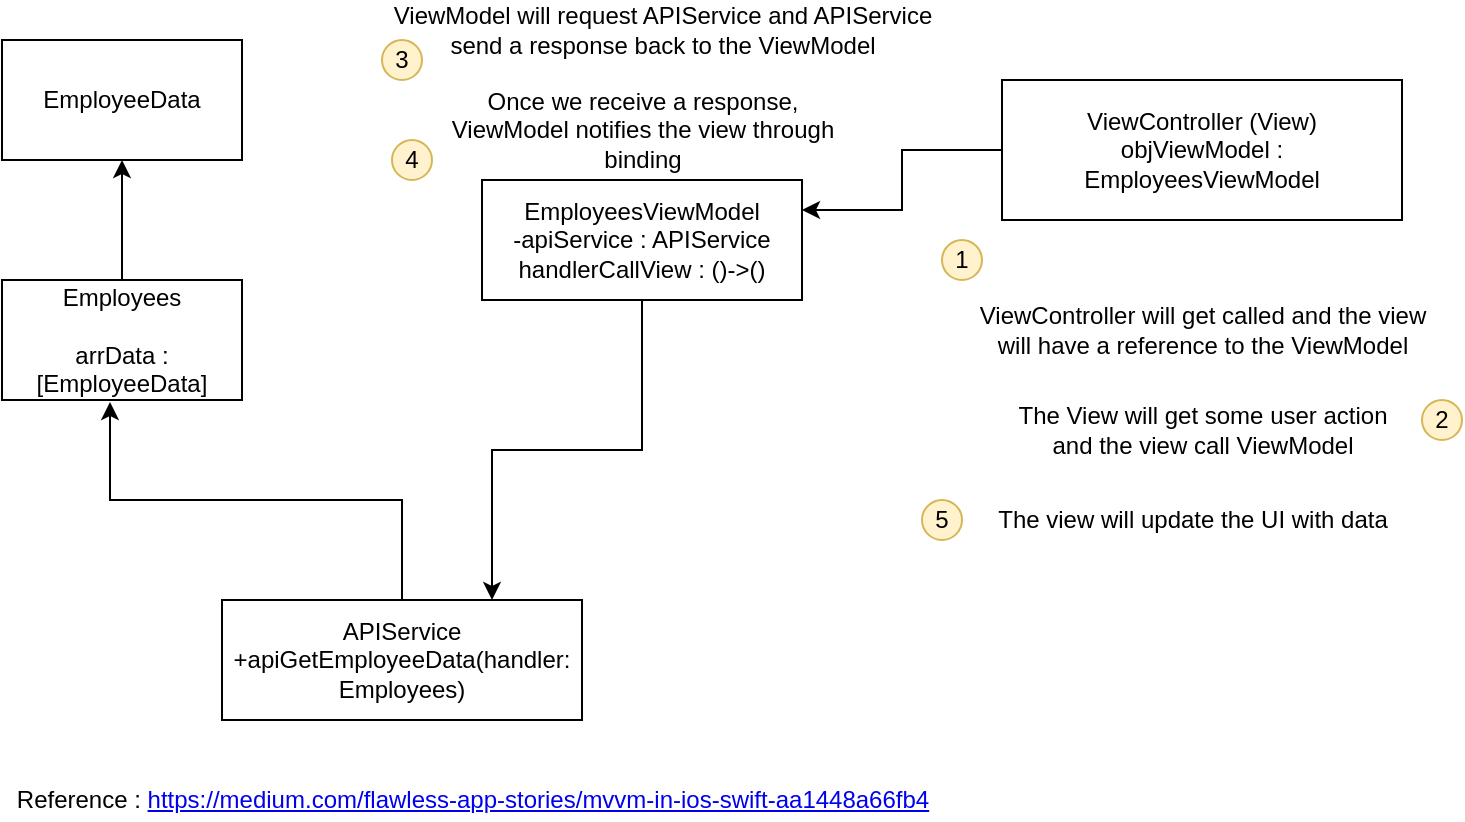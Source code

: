 <mxfile version="13.6.2" type="device"><diagram id="JQO0NdNWUbhCWXsVEA4Q" name="Page-1"><mxGraphModel dx="2066" dy="1033" grid="1" gridSize="10" guides="1" tooltips="1" connect="1" arrows="1" fold="1" page="1" pageScale="1" pageWidth="850" pageHeight="1100" math="0" shadow="0"><root><mxCell id="0"/><mxCell id="1" parent="0"/><mxCell id="jGlPa-L-Jr0kCxyj8Yrn-3" style="edgeStyle=orthogonalEdgeStyle;rounded=0;orthogonalLoop=1;jettySize=auto;html=1;" edge="1" parent="1" source="jGlPa-L-Jr0kCxyj8Yrn-1" target="jGlPa-L-Jr0kCxyj8Yrn-2"><mxGeometry relative="1" as="geometry"/></mxCell><mxCell id="jGlPa-L-Jr0kCxyj8Yrn-1" value="Employees&lt;br&gt;&lt;br&gt;arrData : [EmployeeData]" style="whiteSpace=wrap;html=1;" vertex="1" parent="1"><mxGeometry x="40" y="150" width="120" height="60" as="geometry"/></mxCell><mxCell id="jGlPa-L-Jr0kCxyj8Yrn-2" value="EmployeeData" style="whiteSpace=wrap;html=1;" vertex="1" parent="1"><mxGeometry x="40" y="30" width="120" height="60" as="geometry"/></mxCell><mxCell id="jGlPa-L-Jr0kCxyj8Yrn-8" style="edgeStyle=orthogonalEdgeStyle;rounded=0;orthogonalLoop=1;jettySize=auto;html=1;entryX=0.75;entryY=0;entryDx=0;entryDy=0;" edge="1" parent="1" source="jGlPa-L-Jr0kCxyj8Yrn-4" target="jGlPa-L-Jr0kCxyj8Yrn-5"><mxGeometry relative="1" as="geometry"/></mxCell><mxCell id="jGlPa-L-Jr0kCxyj8Yrn-4" value="EmployeesViewModel&lt;br&gt;-apiService : APIService&lt;br&gt;handlerCallView : ()-&amp;gt;()" style="whiteSpace=wrap;html=1;" vertex="1" parent="1"><mxGeometry x="280" y="100" width="160" height="60" as="geometry"/></mxCell><mxCell id="jGlPa-L-Jr0kCxyj8Yrn-7" style="edgeStyle=orthogonalEdgeStyle;rounded=0;orthogonalLoop=1;jettySize=auto;html=1;entryX=0.45;entryY=1.017;entryDx=0;entryDy=0;entryPerimeter=0;" edge="1" parent="1" source="jGlPa-L-Jr0kCxyj8Yrn-5" target="jGlPa-L-Jr0kCxyj8Yrn-1"><mxGeometry relative="1" as="geometry"/></mxCell><mxCell id="jGlPa-L-Jr0kCxyj8Yrn-5" value="APIService&lt;br&gt;+apiGetEmployeeData(handler: Employees)" style="whiteSpace=wrap;html=1;" vertex="1" parent="1"><mxGeometry x="150" y="310" width="180" height="60" as="geometry"/></mxCell><mxCell id="jGlPa-L-Jr0kCxyj8Yrn-20" style="edgeStyle=orthogonalEdgeStyle;rounded=0;orthogonalLoop=1;jettySize=auto;html=1;entryX=1;entryY=0.25;entryDx=0;entryDy=0;" edge="1" parent="1" source="jGlPa-L-Jr0kCxyj8Yrn-6" target="jGlPa-L-Jr0kCxyj8Yrn-4"><mxGeometry relative="1" as="geometry"/></mxCell><mxCell id="jGlPa-L-Jr0kCxyj8Yrn-6" value="ViewController (View)&lt;br&gt;objViewModel : EmployeesViewModel" style="whiteSpace=wrap;html=1;" vertex="1" parent="1"><mxGeometry x="540" y="50" width="200" height="70" as="geometry"/></mxCell><mxCell id="jGlPa-L-Jr0kCxyj8Yrn-9" value="ViewController will get called and the view &lt;br&gt;will have a reference to the ViewModel" style="text;html=1;align=center;verticalAlign=middle;resizable=0;points=[];autosize=1;" vertex="1" parent="1"><mxGeometry x="520" y="160" width="240" height="30" as="geometry"/></mxCell><mxCell id="jGlPa-L-Jr0kCxyj8Yrn-10" value="The View will get some user action &lt;br&gt;and the view call ViewModel" style="text;html=1;align=center;verticalAlign=middle;resizable=0;points=[];autosize=1;" vertex="1" parent="1"><mxGeometry x="540" y="210" width="200" height="30" as="geometry"/></mxCell><mxCell id="jGlPa-L-Jr0kCxyj8Yrn-11" value="ViewModel will request APIService and APIService &lt;br&gt;send a response back to the ViewModel" style="text;html=1;align=center;verticalAlign=middle;resizable=0;points=[];autosize=1;" vertex="1" parent="1"><mxGeometry x="230" y="10" width="280" height="30" as="geometry"/></mxCell><mxCell id="jGlPa-L-Jr0kCxyj8Yrn-12" value="Once we receive a response,&lt;br&gt;ViewModel notifies the view through&lt;br&gt;binding" style="text;html=1;align=center;verticalAlign=middle;resizable=0;points=[];autosize=1;" vertex="1" parent="1"><mxGeometry x="255" y="50" width="210" height="50" as="geometry"/></mxCell><mxCell id="jGlPa-L-Jr0kCxyj8Yrn-13" value="The view will update the UI with data" style="text;html=1;align=center;verticalAlign=middle;resizable=0;points=[];autosize=1;" vertex="1" parent="1"><mxGeometry x="530" y="260" width="210" height="20" as="geometry"/></mxCell><mxCell id="jGlPa-L-Jr0kCxyj8Yrn-14" value="1" style="ellipse;whiteSpace=wrap;html=1;fillColor=#fff2cc;strokeColor=#d6b656;" vertex="1" parent="1"><mxGeometry x="510" y="130" width="20" height="20" as="geometry"/></mxCell><mxCell id="jGlPa-L-Jr0kCxyj8Yrn-15" value="2" style="ellipse;whiteSpace=wrap;html=1;fillColor=#fff2cc;strokeColor=#d6b656;" vertex="1" parent="1"><mxGeometry x="750" y="210" width="20" height="20" as="geometry"/></mxCell><mxCell id="jGlPa-L-Jr0kCxyj8Yrn-16" value="3" style="ellipse;whiteSpace=wrap;html=1;fillColor=#fff2cc;strokeColor=#d6b656;" vertex="1" parent="1"><mxGeometry x="230" y="30" width="20" height="20" as="geometry"/></mxCell><mxCell id="jGlPa-L-Jr0kCxyj8Yrn-17" value="4" style="ellipse;whiteSpace=wrap;html=1;fillColor=#fff2cc;strokeColor=#d6b656;" vertex="1" parent="1"><mxGeometry x="235" y="80" width="20" height="20" as="geometry"/></mxCell><mxCell id="jGlPa-L-Jr0kCxyj8Yrn-18" value="5" style="ellipse;whiteSpace=wrap;html=1;fillColor=#fff2cc;strokeColor=#d6b656;" vertex="1" parent="1"><mxGeometry x="500" y="260" width="20" height="20" as="geometry"/></mxCell><mxCell id="jGlPa-L-Jr0kCxyj8Yrn-19" value="Reference :&amp;nbsp;&lt;a href=&quot;https://medium.com/flawless-app-stories/mvvm-in-ios-swift-aa1448a66fb4&quot;&gt;https://medium.com/flawless-app-stories/mvvm-in-ios-swift-aa1448a66fb4&lt;/a&gt;" style="text;html=1;align=center;verticalAlign=middle;resizable=0;points=[];autosize=1;" vertex="1" parent="1"><mxGeometry x="40" y="400" width="470" height="20" as="geometry"/></mxCell></root></mxGraphModel></diagram></mxfile>